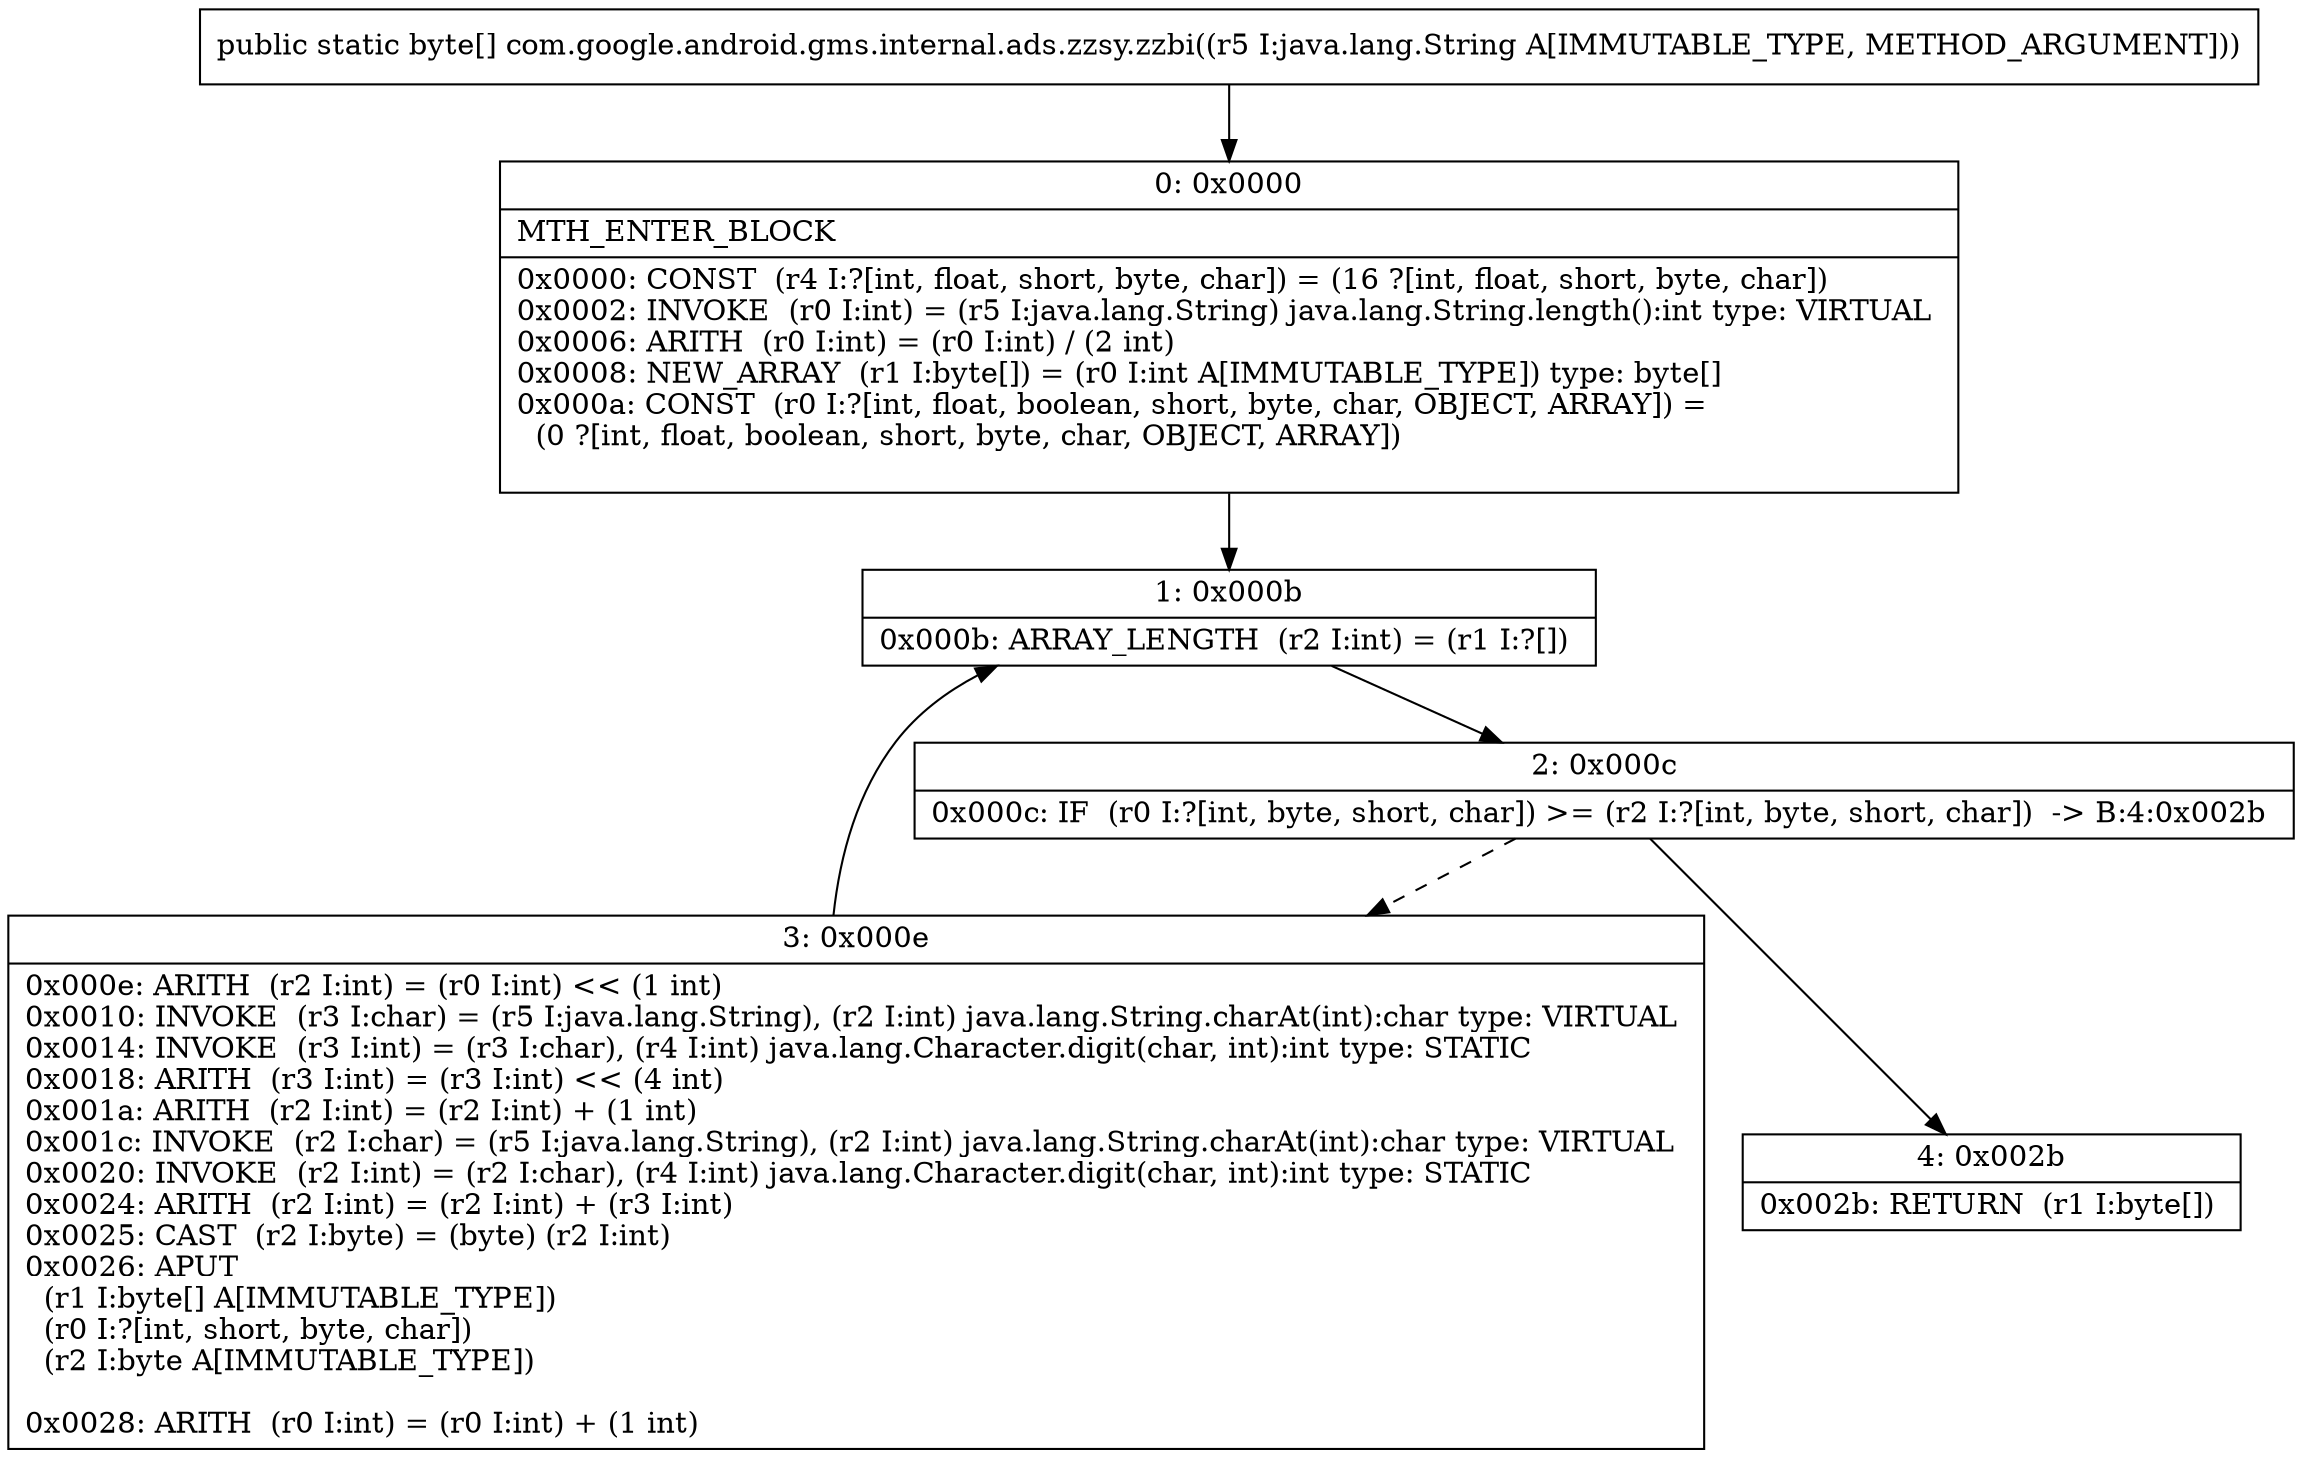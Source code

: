 digraph "CFG forcom.google.android.gms.internal.ads.zzsy.zzbi(Ljava\/lang\/String;)[B" {
Node_0 [shape=record,label="{0\:\ 0x0000|MTH_ENTER_BLOCK\l|0x0000: CONST  (r4 I:?[int, float, short, byte, char]) = (16 ?[int, float, short, byte, char]) \l0x0002: INVOKE  (r0 I:int) = (r5 I:java.lang.String) java.lang.String.length():int type: VIRTUAL \l0x0006: ARITH  (r0 I:int) = (r0 I:int) \/ (2 int) \l0x0008: NEW_ARRAY  (r1 I:byte[]) = (r0 I:int A[IMMUTABLE_TYPE]) type: byte[] \l0x000a: CONST  (r0 I:?[int, float, boolean, short, byte, char, OBJECT, ARRAY]) = \l  (0 ?[int, float, boolean, short, byte, char, OBJECT, ARRAY])\l \l}"];
Node_1 [shape=record,label="{1\:\ 0x000b|0x000b: ARRAY_LENGTH  (r2 I:int) = (r1 I:?[]) \l}"];
Node_2 [shape=record,label="{2\:\ 0x000c|0x000c: IF  (r0 I:?[int, byte, short, char]) \>= (r2 I:?[int, byte, short, char])  \-\> B:4:0x002b \l}"];
Node_3 [shape=record,label="{3\:\ 0x000e|0x000e: ARITH  (r2 I:int) = (r0 I:int) \<\< (1 int) \l0x0010: INVOKE  (r3 I:char) = (r5 I:java.lang.String), (r2 I:int) java.lang.String.charAt(int):char type: VIRTUAL \l0x0014: INVOKE  (r3 I:int) = (r3 I:char), (r4 I:int) java.lang.Character.digit(char, int):int type: STATIC \l0x0018: ARITH  (r3 I:int) = (r3 I:int) \<\< (4 int) \l0x001a: ARITH  (r2 I:int) = (r2 I:int) + (1 int) \l0x001c: INVOKE  (r2 I:char) = (r5 I:java.lang.String), (r2 I:int) java.lang.String.charAt(int):char type: VIRTUAL \l0x0020: INVOKE  (r2 I:int) = (r2 I:char), (r4 I:int) java.lang.Character.digit(char, int):int type: STATIC \l0x0024: ARITH  (r2 I:int) = (r2 I:int) + (r3 I:int) \l0x0025: CAST  (r2 I:byte) = (byte) (r2 I:int) \l0x0026: APUT  \l  (r1 I:byte[] A[IMMUTABLE_TYPE])\l  (r0 I:?[int, short, byte, char])\l  (r2 I:byte A[IMMUTABLE_TYPE])\l \l0x0028: ARITH  (r0 I:int) = (r0 I:int) + (1 int) \l}"];
Node_4 [shape=record,label="{4\:\ 0x002b|0x002b: RETURN  (r1 I:byte[]) \l}"];
MethodNode[shape=record,label="{public static byte[] com.google.android.gms.internal.ads.zzsy.zzbi((r5 I:java.lang.String A[IMMUTABLE_TYPE, METHOD_ARGUMENT])) }"];
MethodNode -> Node_0;
Node_0 -> Node_1;
Node_1 -> Node_2;
Node_2 -> Node_3[style=dashed];
Node_2 -> Node_4;
Node_3 -> Node_1;
}

